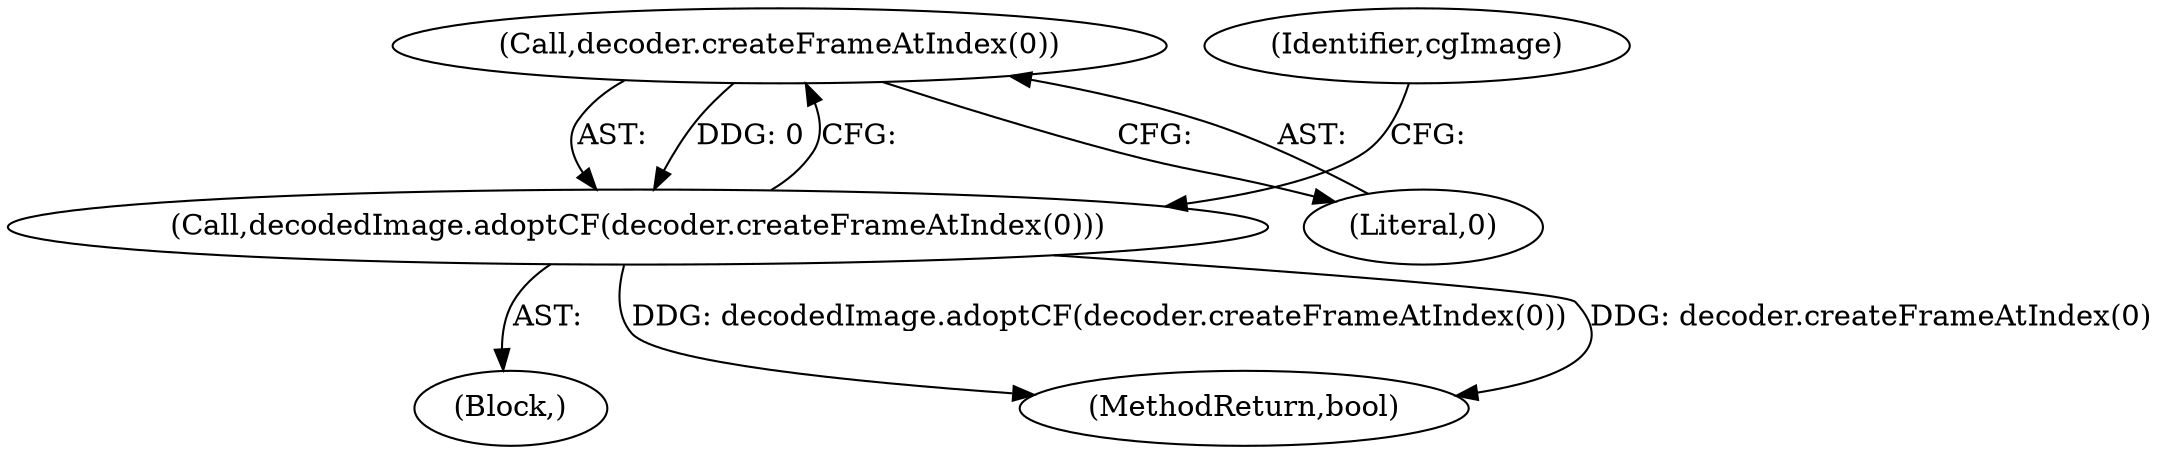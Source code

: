digraph "0_Chrome_7c2785fab1685c8735288dfbbbb617d9c4f5d8b2@API" {
"1000142" [label="(Call,decoder.createFrameAtIndex(0))"];
"1000141" [label="(Call,decodedImage.adoptCF(decoder.createFrameAtIndex(0)))"];
"1000142" [label="(Call,decoder.createFrameAtIndex(0))"];
"1000141" [label="(Call,decodedImage.adoptCF(decoder.createFrameAtIndex(0)))"];
"1000131" [label="(Block,)"];
"1000143" [label="(Literal,0)"];
"1000490" [label="(MethodReturn,bool)"];
"1000145" [label="(Identifier,cgImage)"];
"1000142" -> "1000141"  [label="AST: "];
"1000142" -> "1000143"  [label="CFG: "];
"1000143" -> "1000142"  [label="AST: "];
"1000141" -> "1000142"  [label="CFG: "];
"1000142" -> "1000141"  [label="DDG: 0"];
"1000141" -> "1000131"  [label="AST: "];
"1000145" -> "1000141"  [label="CFG: "];
"1000141" -> "1000490"  [label="DDG: decoder.createFrameAtIndex(0)"];
"1000141" -> "1000490"  [label="DDG: decodedImage.adoptCF(decoder.createFrameAtIndex(0))"];
}
